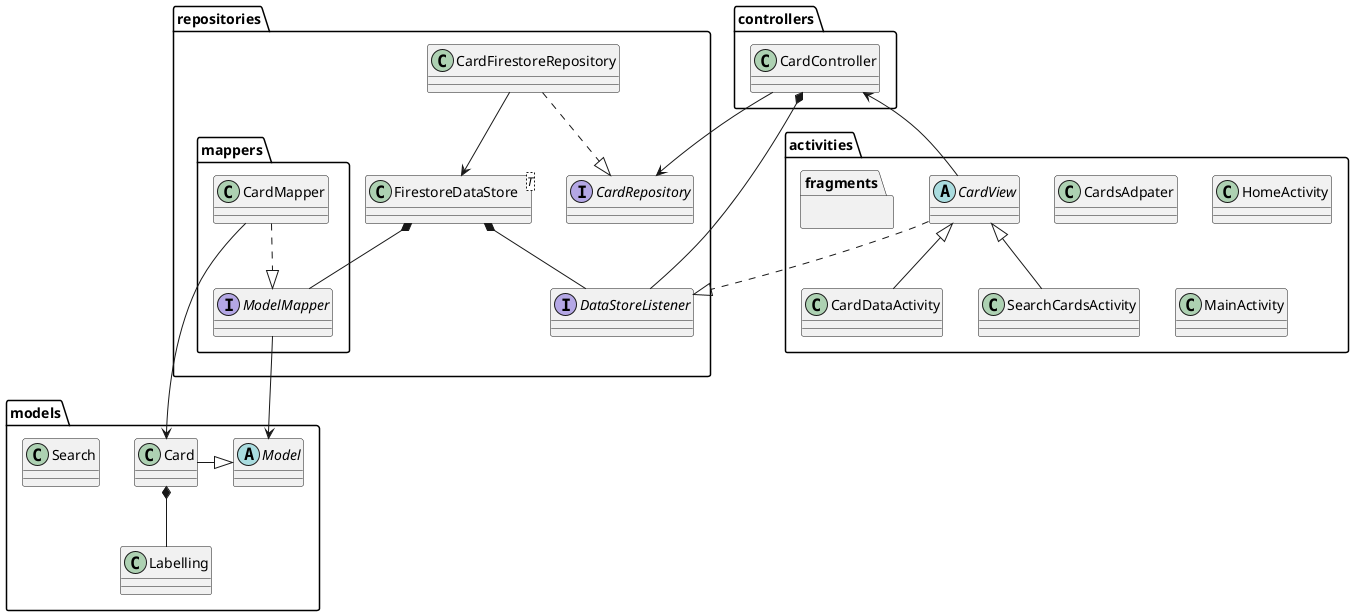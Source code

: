 @startuml
package controllers {
    class CardController


}
package models {
    class Card
    class Labelling
    class Search
    abstract class Model
    Card -right-|> Model
    Card *-- Labelling
}

package activities{
    package fragments{
    }
    class CardDataActivity
    class CardsAdpater
    class HomeActivity
    class SearchCardsActivity
    class MainActivity

    abstract class CardView
    CardView -up-> CardController
    CardView <|-- CardDataActivity
    CardView <|-- SearchCardsActivity
}

package repositories{
    CardController -down-> CardRepository
    package mappers {
        interface ModelMapper
        ModelMapper --> Model
        CardMapper ..|> ModelMapper
        CardMapper --> Card
    }
    interface CardRepository
    interface DataStoreListener
    class CardFirestoreRepository
    CardFirestoreRepository ..|> CardRepository
    CardFirestoreRepository --> FirestoreDataStore

    class FirestoreDataStore<T>
    FirestoreDataStore *-- DataStoreListener
    FirestoreDataStore *-- ModelMapper
    CardController *-- DataStoreListener
    CardView ..|> DataStoreListener
}

@enduml